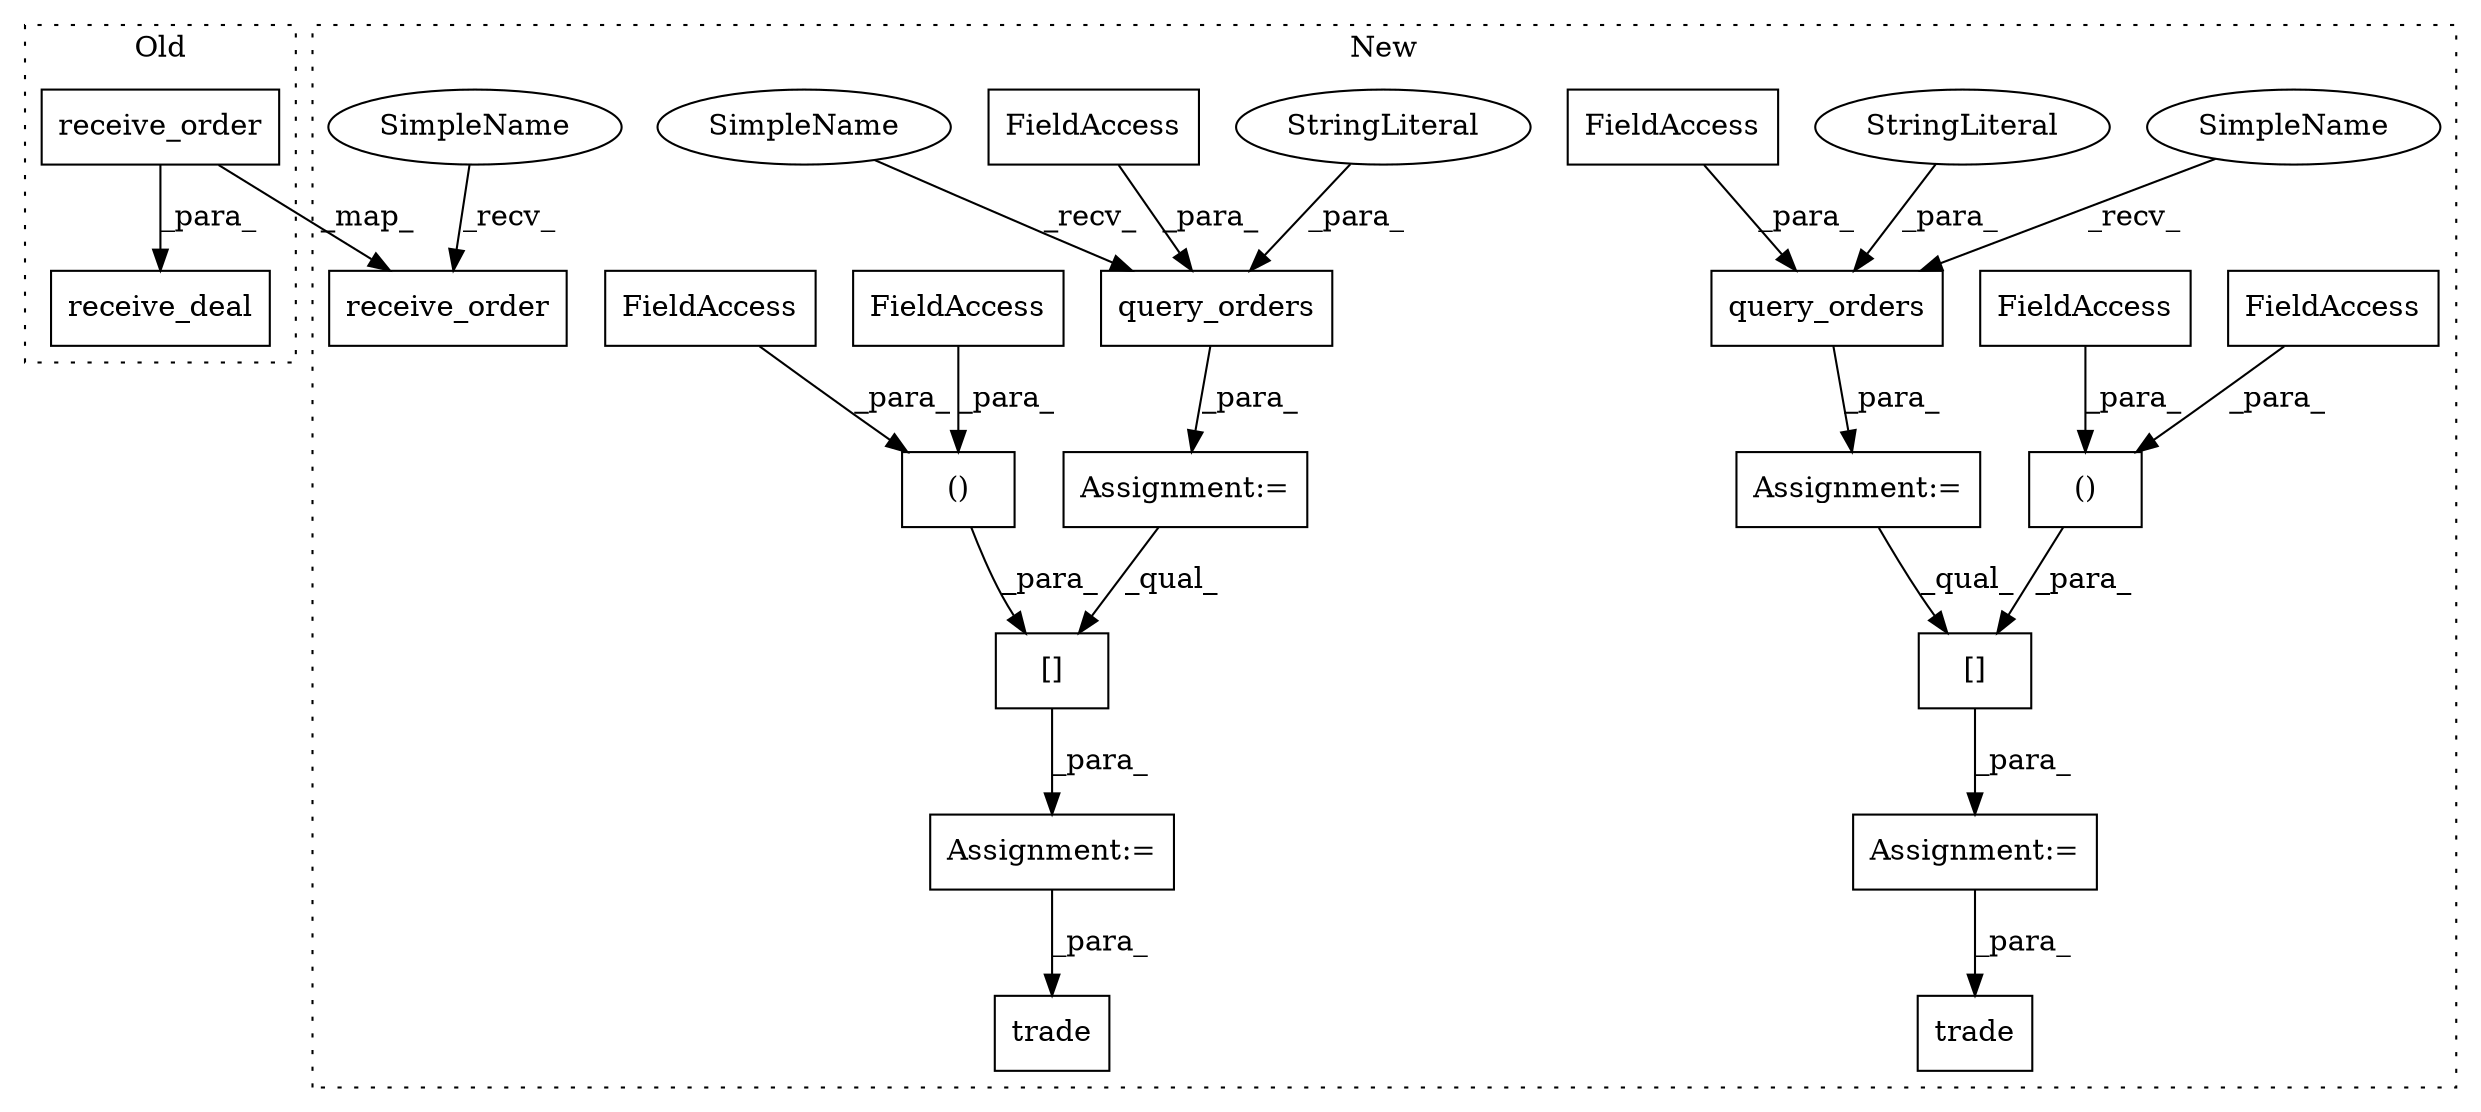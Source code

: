 digraph G {
subgraph cluster0 {
1 [label="receive_deal" a="32" s="2953,3023" l="13,1" shape="box"];
21 [label="receive_order" a="32" s="2978,3022" l="14,1" shape="box"];
label = "Old";
style="dotted";
}
subgraph cluster1 {
2 [label="query_orders" a="32" s="2702,2741" l="13,1" shape="box"];
3 [label="[]" a="2" s="2760,2838" l="27,2" shape="box"];
4 [label="()" a="106" s="2787" l="51" shape="box"];
5 [label="StringLiteral" a="45" s="2733" l="8" shape="ellipse"];
6 [label="trade" a="32" s="2860,2926" l="6,1" shape="box"];
7 [label="FieldAccess" a="22" s="2715" l="17" shape="box"];
8 [label="FieldAccess" a="22" s="2820" l="18" shape="box"];
9 [label="FieldAccess" a="22" s="2787" l="20" shape="box"];
10 [label="Assignment:=" a="7" s="2759" l="1" shape="box"];
11 [label="Assignment:=" a="7" s="2694" l="1" shape="box"];
12 [label="query_orders" a="32" s="3409,3448" l="13,1" shape="box"];
13 [label="[]" a="2" s="3469,3549" l="29,2" shape="box"];
14 [label="()" a="106" s="3498" l="51" shape="box"];
15 [label="StringLiteral" a="45" s="3440" l="8" shape="ellipse"];
16 [label="trade" a="32" s="3573,3639" l="6,1" shape="box"];
17 [label="FieldAccess" a="22" s="3498" l="20" shape="box"];
18 [label="FieldAccess" a="22" s="3422" l="17" shape="box"];
19 [label="FieldAccess" a="22" s="3531" l="18" shape="box"];
20 [label="receive_order" a="32" s="3331,3375" l="14,1" shape="box"];
22 [label="Assignment:=" a="7" s="3468" l="1" shape="box"];
23 [label="Assignment:=" a="7" s="3401" l="1" shape="box"];
24 [label="SimpleName" a="42" s="3402" l="6" shape="ellipse"];
25 [label="SimpleName" a="42" s="3324" l="6" shape="ellipse"];
26 [label="SimpleName" a="42" s="2695" l="6" shape="ellipse"];
label = "New";
style="dotted";
}
2 -> 11 [label="_para_"];
3 -> 10 [label="_para_"];
4 -> 3 [label="_para_"];
5 -> 2 [label="_para_"];
7 -> 2 [label="_para_"];
8 -> 4 [label="_para_"];
9 -> 4 [label="_para_"];
10 -> 6 [label="_para_"];
11 -> 3 [label="_qual_"];
12 -> 23 [label="_para_"];
13 -> 22 [label="_para_"];
14 -> 13 [label="_para_"];
15 -> 12 [label="_para_"];
17 -> 14 [label="_para_"];
18 -> 12 [label="_para_"];
19 -> 14 [label="_para_"];
21 -> 1 [label="_para_"];
21 -> 20 [label="_map_"];
22 -> 16 [label="_para_"];
23 -> 13 [label="_qual_"];
24 -> 12 [label="_recv_"];
25 -> 20 [label="_recv_"];
26 -> 2 [label="_recv_"];
}